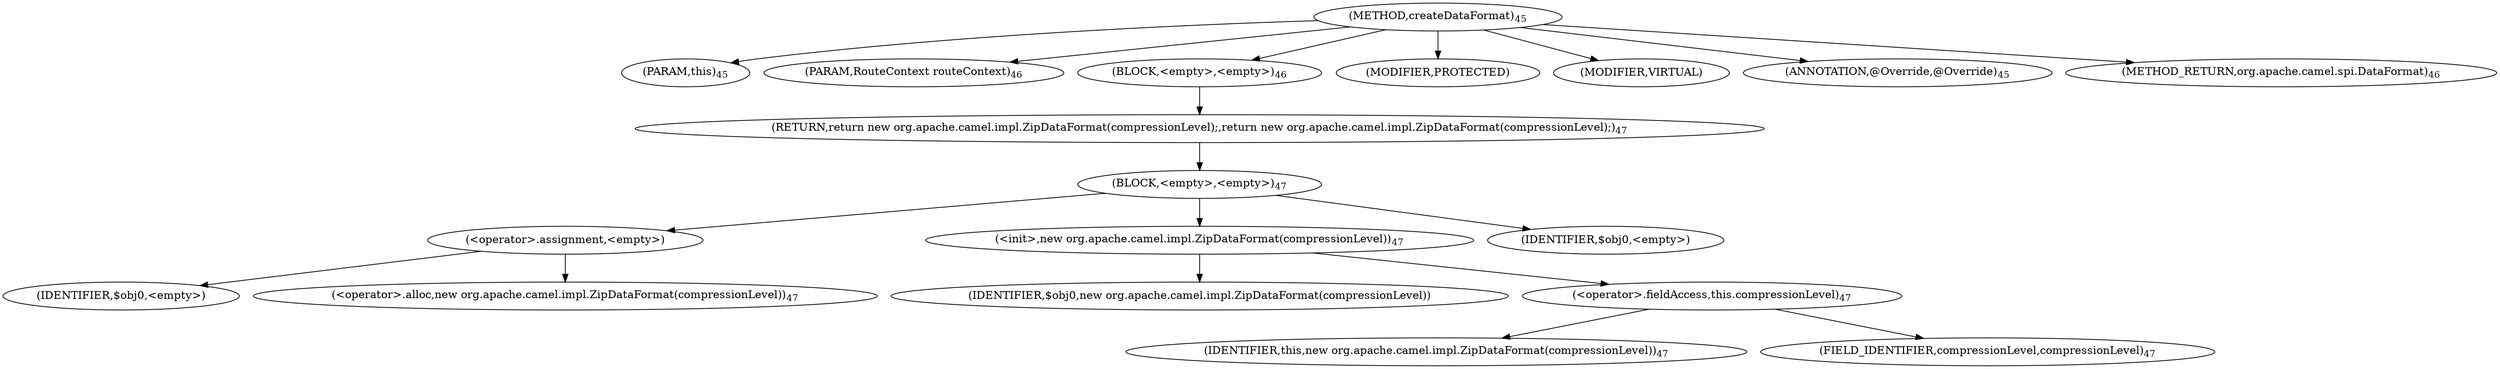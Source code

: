 digraph "createDataFormat" {  
"48" [label = <(METHOD,createDataFormat)<SUB>45</SUB>> ]
"49" [label = <(PARAM,this)<SUB>45</SUB>> ]
"50" [label = <(PARAM,RouteContext routeContext)<SUB>46</SUB>> ]
"51" [label = <(BLOCK,&lt;empty&gt;,&lt;empty&gt;)<SUB>46</SUB>> ]
"52" [label = <(RETURN,return new org.apache.camel.impl.ZipDataFormat(compressionLevel);,return new org.apache.camel.impl.ZipDataFormat(compressionLevel);)<SUB>47</SUB>> ]
"53" [label = <(BLOCK,&lt;empty&gt;,&lt;empty&gt;)<SUB>47</SUB>> ]
"54" [label = <(&lt;operator&gt;.assignment,&lt;empty&gt;)> ]
"55" [label = <(IDENTIFIER,$obj0,&lt;empty&gt;)> ]
"56" [label = <(&lt;operator&gt;.alloc,new org.apache.camel.impl.ZipDataFormat(compressionLevel))<SUB>47</SUB>> ]
"57" [label = <(&lt;init&gt;,new org.apache.camel.impl.ZipDataFormat(compressionLevel))<SUB>47</SUB>> ]
"58" [label = <(IDENTIFIER,$obj0,new org.apache.camel.impl.ZipDataFormat(compressionLevel))> ]
"59" [label = <(&lt;operator&gt;.fieldAccess,this.compressionLevel)<SUB>47</SUB>> ]
"60" [label = <(IDENTIFIER,this,new org.apache.camel.impl.ZipDataFormat(compressionLevel))<SUB>47</SUB>> ]
"61" [label = <(FIELD_IDENTIFIER,compressionLevel,compressionLevel)<SUB>47</SUB>> ]
"62" [label = <(IDENTIFIER,$obj0,&lt;empty&gt;)> ]
"63" [label = <(MODIFIER,PROTECTED)> ]
"64" [label = <(MODIFIER,VIRTUAL)> ]
"65" [label = <(ANNOTATION,@Override,@Override)<SUB>45</SUB>> ]
"66" [label = <(METHOD_RETURN,org.apache.camel.spi.DataFormat)<SUB>46</SUB>> ]
  "48" -> "49" 
  "48" -> "50" 
  "48" -> "51" 
  "48" -> "63" 
  "48" -> "64" 
  "48" -> "65" 
  "48" -> "66" 
  "51" -> "52" 
  "52" -> "53" 
  "53" -> "54" 
  "53" -> "57" 
  "53" -> "62" 
  "54" -> "55" 
  "54" -> "56" 
  "57" -> "58" 
  "57" -> "59" 
  "59" -> "60" 
  "59" -> "61" 
}
